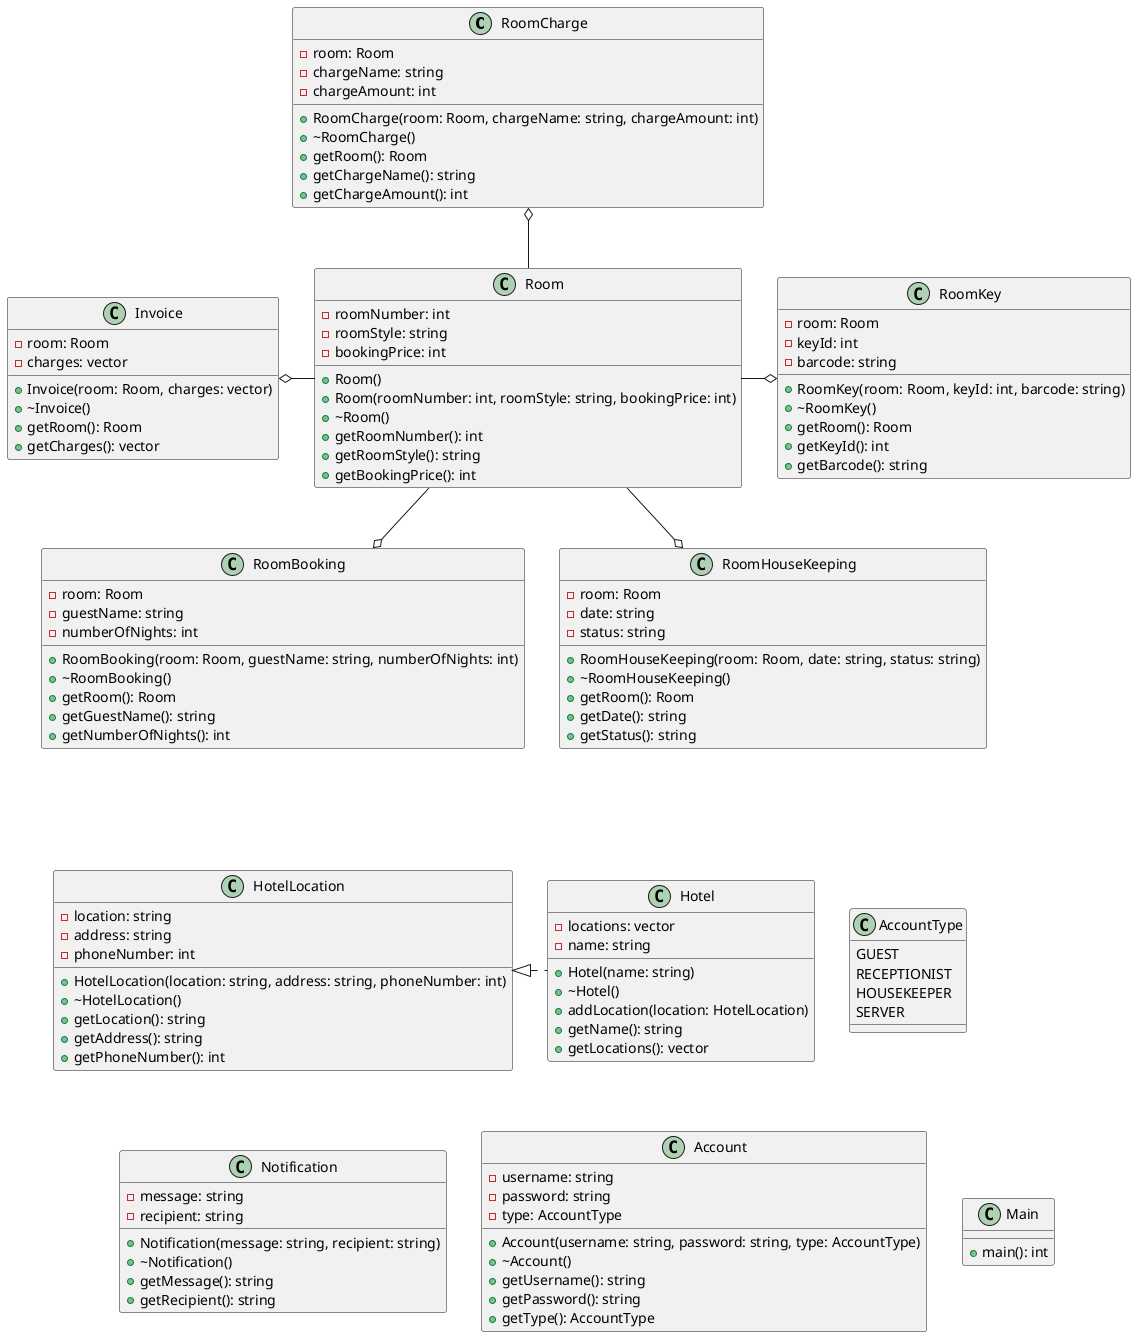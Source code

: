 @startuml class_diagram

class RoomCharge {
    - room: Room
    - chargeName: string
    - chargeAmount: int
    + RoomCharge(room: Room, chargeName: string, chargeAmount: int)
    + ~RoomCharge()
    + getRoom(): Room
    + getChargeName(): string
    + getChargeAmount(): int
}

class Room {
    - roomNumber: int
    - roomStyle: string
    - bookingPrice: int
    + Room()
    + Room(roomNumber: int, roomStyle: string, bookingPrice: int)
    + ~Room()
    + getRoomNumber(): int
    + getRoomStyle(): string
    + getBookingPrice(): int
}

class RoomKey {
    - room: Room
    - keyId: int
    - barcode: string
    + RoomKey(room: Room, keyId: int, barcode: string)
    + ~RoomKey()
    + getRoom(): Room
    + getKeyId(): int
    + getBarcode(): string
}

class Invoice {
    - room: Room
    - charges: vector
    + Invoice(room: Room, charges: vector)
    + ~Invoice()
    + getRoom(): Room
    + getCharges(): vector
}

class RoomBooking {
    - room: Room
    - guestName: string
    - numberOfNights: int
    + RoomBooking(room: Room, guestName: string, numberOfNights: int)
    + ~RoomBooking()
    + getRoom(): Room
    + getGuestName(): string
    + getNumberOfNights(): int
}

class RoomHouseKeeping {
    - room: Room
    - date: string
    - status: string
    + RoomHouseKeeping(room: Room, date: string, status: string)
    + ~RoomHouseKeeping()
    + getRoom(): Room
    + getDate(): string
    + getStatus(): string
}

class Hotel {
    - locations: vector
    - name: string
    + Hotel(name: string)
    + ~Hotel()
    + addLocation(location: HotelLocation)
    + getName(): string
    + getLocations(): vector
}

class HotelLocation {
    - location: string
    - address: string
    - phoneNumber: int
    + HotelLocation(location: string, address: string, phoneNumber: int)
    + ~HotelLocation()
    + getLocation(): string
    + getAddress(): string
    + getPhoneNumber(): int
}

class AccountType {
    GUEST
    RECEPTIONIST
    HOUSEKEEPER
    SERVER
}

class Notification {
    - message: string
    - recipient: string
    + Notification(message: string, recipient: string)
    + ~Notification()
    + getMessage(): string
    + getRecipient(): string
}

class Account {
    - username: string
    - password: string
    - type: AccountType
    + Account(username: string, password: string, type: AccountType)
    + ~Account()
    + getUsername(): string
    + getPassword(): string
    + getType(): AccountType
}

class Main {
    + main(): int
}

together {
    class RoomCharge
    class Invoice
    class Room
    class RoomBooking
    class RoomHouseKeeping
}

together {
    class Hotel
    class HotelLocation
}

RoomCharge o-- Room
Invoice o- Room
Room -o RoomKey
Room --o RoomBooking
Room --o RoomHouseKeeping
RoomBooking -[hidden]-- HotelLocation
HotelLocation <|. Hotel
Hotel -[hidden]> AccountType
HotelLocation -[hidden]- Notification
Notification -[hidden]> Account
Account -[hidden]> Main

@enduml